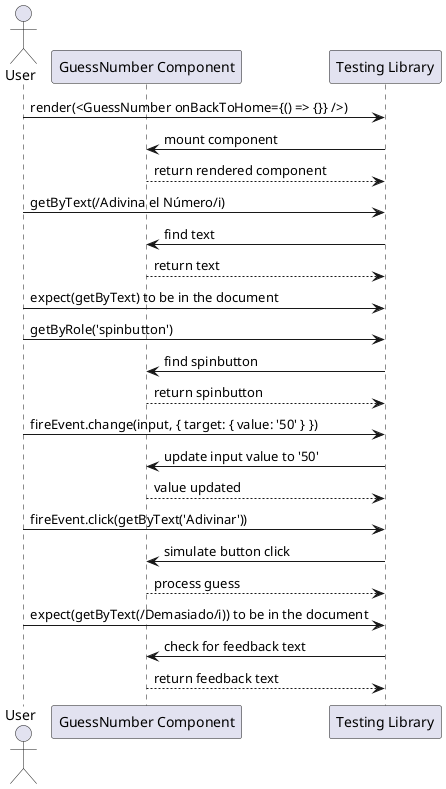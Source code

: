 
@startuml
actor User
participant "GuessNumber Component" as GuessNumber
participant "Testing Library" as TestingLibrary

User -> TestingLibrary : render(<GuessNumber onBackToHome={() => {}} />)
TestingLibrary -> GuessNumber : mount component
GuessNumber --> TestingLibrary : return rendered component

User -> TestingLibrary : getByText(/Adivina el Número/i)
TestingLibrary -> GuessNumber : find text
GuessNumber --> TestingLibrary : return text
User -> TestingLibrary : expect(getByText) to be in the document

User -> TestingLibrary : getByRole('spinbutton')
TestingLibrary -> GuessNumber : find spinbutton
GuessNumber --> TestingLibrary : return spinbutton

User -> TestingLibrary : fireEvent.change(input, { target: { value: '50' } })
TestingLibrary -> GuessNumber : update input value to '50'
GuessNumber --> TestingLibrary : value updated

User -> TestingLibrary : fireEvent.click(getByText('Adivinar'))
TestingLibrary -> GuessNumber : simulate button click
GuessNumber --> TestingLibrary : process guess

User -> TestingLibrary : expect(getByText(/Demasiado/i)) to be in the document
TestingLibrary -> GuessNumber : check for feedback text
GuessNumber --> TestingLibrary : return feedback text
@enduml
